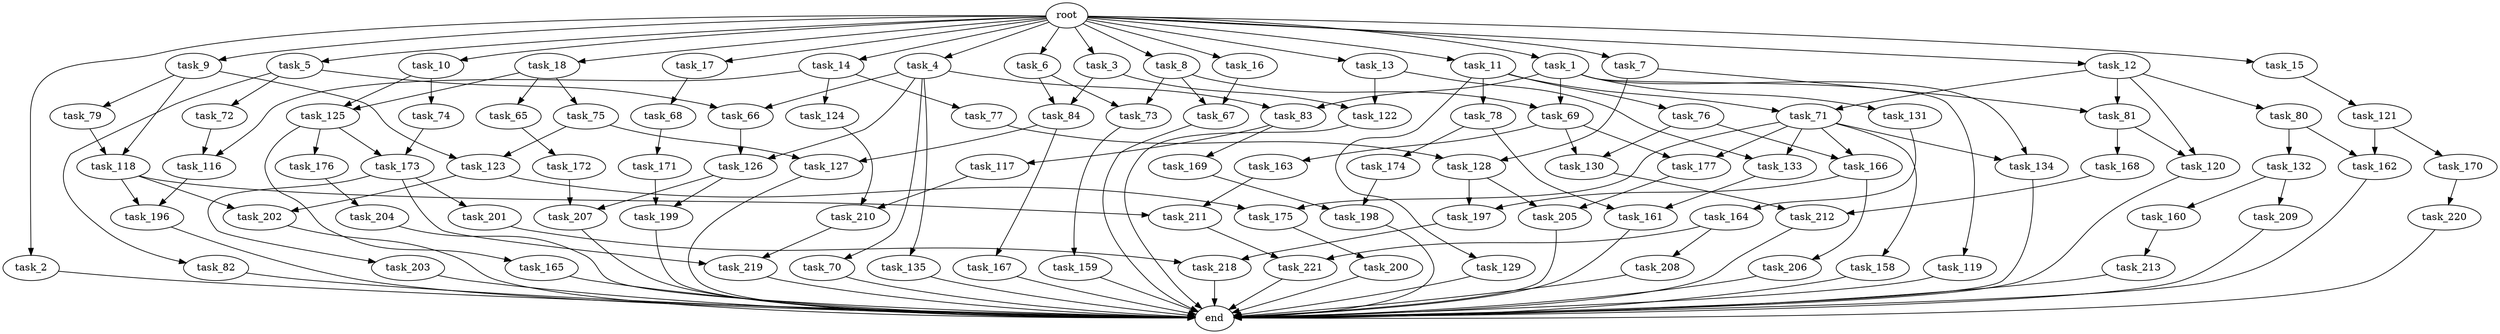 digraph G {
  task_67 [size="171798691840.000000"];
  task_132 [size="30923764531.200001"];
  task_12 [size="102.400000"];
  task_201 [size="21474836480.000000"];
  task_5 [size="102.400000"];
  task_211 [size="76450417868.800003"];
  task_82 [size="3435973836.800000"];
  task_196 [size="76450417868.800003"];
  task_164 [size="21474836480.000000"];
  task_203 [size="21474836480.000000"];
  task_17 [size="102.400000"];
  task_2 [size="102.400000"];
  task_121 [size="13743895347.200001"];
  task_13 [size="102.400000"];
  task_161 [size="91053306675.200012"];
  task_166 [size="97066260889.600006"];
  task_175 [size="76450417868.800003"];
  task_128 [size="91053306675.200012"];
  task_131 [size="21474836480.000000"];
  task_207 [size="61847529062.400002"];
  task_79 [size="69578470195.199997"];
  task_77 [size="54975581388.800003"];
  task_163 [size="42090679500.800003"];
  task_11 [size="102.400000"];
  task_71 [size="73014444032.000000"];
  task_167 [size="69578470195.199997"];
  task_15 [size="102.400000"];
  task_84 [size="91053306675.200012"];
  task_117 [size="21474836480.000000"];
  task_173 [size="171798691840.000000"];
  root [size="0.000000"];
  task_72 [size="3435973836.800000"];
  task_69 [size="107374182400.000000"];
  task_119 [size="21474836480.000000"];
  task_130 [size="84181359001.600006"];
  task_74 [size="85899345920.000000"];
  end [size="0.000000"];
  task_8 [size="102.400000"];
  task_18 [size="102.400000"];
  task_177 [size="97066260889.600006"];
  task_172 [size="7730941132.800000"];
  task_122 [size="63565515980.800003"];
  task_81 [size="111669149696.000000"];
  task_125 [size="140874927308.800018"];
  task_126 [size="76450417868.800003"];
  task_160 [size="42090679500.800003"];
  task_66 [size="58411555225.600006"];
  task_206 [size="42090679500.800003"];
  task_198 [size="85899345920.000000"];
  task_165 [size="85899345920.000000"];
  task_116 [size="97066260889.600006"];
  task_199 [size="34359738368.000000"];
  task_213 [size="42090679500.800003"];
  task_1 [size="102.400000"];
  task_3 [size="102.400000"];
  task_200 [size="13743895347.200001"];
  task_212 [size="27487790694.400002"];
  task_9 [size="102.400000"];
  task_75 [size="54975581388.800003"];
  task_220 [size="85899345920.000000"];
  task_4 [size="102.400000"];
  task_123 [size="155477816115.200012"];
  task_16 [size="102.400000"];
  task_68 [size="54975581388.800003"];
  task_158 [size="54975581388.800003"];
  task_159 [size="3435973836.800000"];
  task_174 [size="21474836480.000000"];
  task_6 [size="102.400000"];
  task_127 [size="155477816115.200012"];
  task_221 [size="73014444032.000000"];
  task_133 [size="97066260889.600006"];
  task_170 [size="7730941132.800000"];
  task_65 [size="54975581388.800003"];
  task_80 [size="42090679500.800003"];
  task_176 [size="85899345920.000000"];
  task_7 [size="102.400000"];
  task_202 [size="42949672960.000000"];
  task_118 [size="124554051584.000000"];
  task_120 [size="73014444032.000000"];
  task_129 [size="30923764531.200001"];
  task_204 [size="85899345920.000000"];
  task_124 [size="54975581388.800003"];
  task_168 [size="30923764531.200001"];
  task_135 [size="54975581388.800003"];
  task_73 [size="155477816115.200012"];
  task_162 [size="38654705664.000000"];
  task_208 [size="42090679500.800003"];
  task_134 [size="76450417868.800003"];
  task_209 [size="42090679500.800003"];
  task_76 [size="30923764531.200001"];
  task_171 [size="21474836480.000000"];
  task_70 [size="54975581388.800003"];
  task_197 [size="84181359001.600006"];
  task_218 [size="109951162777.600006"];
  task_219 [size="24910810316.800003"];
  task_78 [size="30923764531.200001"];
  task_10 [size="102.400000"];
  task_169 [size="21474836480.000000"];
  task_205 [size="49821620633.600006"];
  task_83 [size="76450417868.800003"];
  task_14 [size="102.400000"];
  task_210 [size="55834574848.000000"];

  task_67 -> end [size="1.000000"];
  task_132 -> task_160 [size="411041792.000000"];
  task_132 -> task_209 [size="411041792.000000"];
  task_12 -> task_80 [size="411041792.000000"];
  task_12 -> task_81 [size="411041792.000000"];
  task_12 -> task_120 [size="411041792.000000"];
  task_12 -> task_71 [size="411041792.000000"];
  task_201 -> task_218 [size="536870912.000000"];
  task_5 -> task_82 [size="33554432.000000"];
  task_5 -> task_66 [size="33554432.000000"];
  task_5 -> task_72 [size="33554432.000000"];
  task_211 -> task_221 [size="301989888.000000"];
  task_82 -> end [size="1.000000"];
  task_196 -> end [size="1.000000"];
  task_164 -> task_208 [size="411041792.000000"];
  task_164 -> task_221 [size="411041792.000000"];
  task_203 -> end [size="1.000000"];
  task_17 -> task_68 [size="536870912.000000"];
  task_2 -> end [size="1.000000"];
  task_121 -> task_170 [size="75497472.000000"];
  task_121 -> task_162 [size="75497472.000000"];
  task_13 -> task_133 [size="411041792.000000"];
  task_13 -> task_122 [size="411041792.000000"];
  task_161 -> end [size="1.000000"];
  task_166 -> task_206 [size="411041792.000000"];
  task_166 -> task_197 [size="411041792.000000"];
  task_175 -> task_200 [size="134217728.000000"];
  task_128 -> task_205 [size="411041792.000000"];
  task_128 -> task_197 [size="411041792.000000"];
  task_131 -> task_164 [size="209715200.000000"];
  task_207 -> end [size="1.000000"];
  task_79 -> task_118 [size="536870912.000000"];
  task_77 -> task_128 [size="209715200.000000"];
  task_163 -> task_211 [size="536870912.000000"];
  task_11 -> task_71 [size="301989888.000000"];
  task_11 -> task_76 [size="301989888.000000"];
  task_11 -> task_129 [size="301989888.000000"];
  task_11 -> task_78 [size="301989888.000000"];
  task_71 -> task_175 [size="536870912.000000"];
  task_71 -> task_158 [size="536870912.000000"];
  task_71 -> task_166 [size="536870912.000000"];
  task_71 -> task_177 [size="536870912.000000"];
  task_71 -> task_133 [size="536870912.000000"];
  task_71 -> task_134 [size="536870912.000000"];
  task_167 -> end [size="1.000000"];
  task_15 -> task_121 [size="134217728.000000"];
  task_84 -> task_127 [size="679477248.000000"];
  task_84 -> task_167 [size="679477248.000000"];
  task_117 -> task_210 [size="134217728.000000"];
  task_173 -> task_219 [size="209715200.000000"];
  task_173 -> task_203 [size="209715200.000000"];
  task_173 -> task_201 [size="209715200.000000"];
  root -> task_7 [size="1.000000"];
  root -> task_8 [size="1.000000"];
  root -> task_12 [size="1.000000"];
  root -> task_18 [size="1.000000"];
  root -> task_1 [size="1.000000"];
  root -> task_3 [size="1.000000"];
  root -> task_16 [size="1.000000"];
  root -> task_5 [size="1.000000"];
  root -> task_10 [size="1.000000"];
  root -> task_6 [size="1.000000"];
  root -> task_17 [size="1.000000"];
  root -> task_9 [size="1.000000"];
  root -> task_11 [size="1.000000"];
  root -> task_4 [size="1.000000"];
  root -> task_13 [size="1.000000"];
  root -> task_2 [size="1.000000"];
  root -> task_14 [size="1.000000"];
  root -> task_15 [size="1.000000"];
  task_72 -> task_116 [size="411041792.000000"];
  task_69 -> task_177 [size="411041792.000000"];
  task_69 -> task_130 [size="411041792.000000"];
  task_69 -> task_163 [size="411041792.000000"];
  task_119 -> end [size="1.000000"];
  task_130 -> task_212 [size="134217728.000000"];
  task_74 -> task_173 [size="838860800.000000"];
  task_8 -> task_67 [size="838860800.000000"];
  task_8 -> task_69 [size="838860800.000000"];
  task_8 -> task_73 [size="838860800.000000"];
  task_18 -> task_65 [size="536870912.000000"];
  task_18 -> task_75 [size="536870912.000000"];
  task_18 -> task_125 [size="536870912.000000"];
  task_177 -> task_205 [size="75497472.000000"];
  task_172 -> task_207 [size="301989888.000000"];
  task_122 -> end [size="1.000000"];
  task_81 -> task_168 [size="301989888.000000"];
  task_81 -> task_120 [size="301989888.000000"];
  task_125 -> task_173 [size="838860800.000000"];
  task_125 -> task_176 [size="838860800.000000"];
  task_125 -> task_165 [size="838860800.000000"];
  task_126 -> task_199 [size="301989888.000000"];
  task_126 -> task_207 [size="301989888.000000"];
  task_160 -> task_213 [size="411041792.000000"];
  task_66 -> task_126 [size="209715200.000000"];
  task_206 -> end [size="1.000000"];
  task_198 -> end [size="1.000000"];
  task_165 -> end [size="1.000000"];
  task_116 -> task_196 [size="536870912.000000"];
  task_199 -> end [size="1.000000"];
  task_213 -> end [size="1.000000"];
  task_1 -> task_119 [size="209715200.000000"];
  task_1 -> task_131 [size="209715200.000000"];
  task_1 -> task_69 [size="209715200.000000"];
  task_1 -> task_134 [size="209715200.000000"];
  task_1 -> task_83 [size="209715200.000000"];
  task_3 -> task_84 [size="209715200.000000"];
  task_3 -> task_122 [size="209715200.000000"];
  task_200 -> end [size="1.000000"];
  task_212 -> end [size="1.000000"];
  task_9 -> task_79 [size="679477248.000000"];
  task_9 -> task_118 [size="679477248.000000"];
  task_9 -> task_123 [size="679477248.000000"];
  task_75 -> task_123 [size="838860800.000000"];
  task_75 -> task_127 [size="838860800.000000"];
  task_220 -> end [size="1.000000"];
  task_4 -> task_70 [size="536870912.000000"];
  task_4 -> task_66 [size="536870912.000000"];
  task_4 -> task_126 [size="536870912.000000"];
  task_4 -> task_135 [size="536870912.000000"];
  task_4 -> task_83 [size="536870912.000000"];
  task_123 -> task_175 [size="209715200.000000"];
  task_123 -> task_202 [size="209715200.000000"];
  task_16 -> task_67 [size="838860800.000000"];
  task_68 -> task_171 [size="209715200.000000"];
  task_158 -> end [size="1.000000"];
  task_159 -> end [size="1.000000"];
  task_174 -> task_198 [size="301989888.000000"];
  task_6 -> task_84 [size="679477248.000000"];
  task_6 -> task_73 [size="679477248.000000"];
  task_127 -> end [size="1.000000"];
  task_221 -> end [size="1.000000"];
  task_133 -> task_161 [size="679477248.000000"];
  task_170 -> task_220 [size="838860800.000000"];
  task_65 -> task_172 [size="75497472.000000"];
  task_80 -> task_132 [size="301989888.000000"];
  task_80 -> task_162 [size="301989888.000000"];
  task_176 -> task_204 [size="838860800.000000"];
  task_7 -> task_81 [size="679477248.000000"];
  task_7 -> task_128 [size="679477248.000000"];
  task_202 -> end [size="1.000000"];
  task_118 -> task_196 [size="209715200.000000"];
  task_118 -> task_202 [size="209715200.000000"];
  task_118 -> task_211 [size="209715200.000000"];
  task_120 -> end [size="1.000000"];
  task_129 -> end [size="1.000000"];
  task_204 -> end [size="1.000000"];
  task_124 -> task_210 [size="411041792.000000"];
  task_168 -> task_212 [size="134217728.000000"];
  task_135 -> end [size="1.000000"];
  task_73 -> task_159 [size="33554432.000000"];
  task_162 -> end [size="1.000000"];
  task_208 -> end [size="1.000000"];
  task_134 -> end [size="1.000000"];
  task_209 -> end [size="1.000000"];
  task_76 -> task_166 [size="411041792.000000"];
  task_76 -> task_130 [size="411041792.000000"];
  task_171 -> task_199 [size="33554432.000000"];
  task_70 -> end [size="1.000000"];
  task_197 -> task_218 [size="536870912.000000"];
  task_218 -> end [size="1.000000"];
  task_219 -> end [size="1.000000"];
  task_78 -> task_174 [size="209715200.000000"];
  task_78 -> task_161 [size="209715200.000000"];
  task_10 -> task_125 [size="838860800.000000"];
  task_10 -> task_74 [size="838860800.000000"];
  task_169 -> task_198 [size="536870912.000000"];
  task_205 -> end [size="1.000000"];
  task_83 -> task_169 [size="209715200.000000"];
  task_83 -> task_117 [size="209715200.000000"];
  task_14 -> task_116 [size="536870912.000000"];
  task_14 -> task_124 [size="536870912.000000"];
  task_14 -> task_77 [size="536870912.000000"];
  task_210 -> task_219 [size="33554432.000000"];
}

